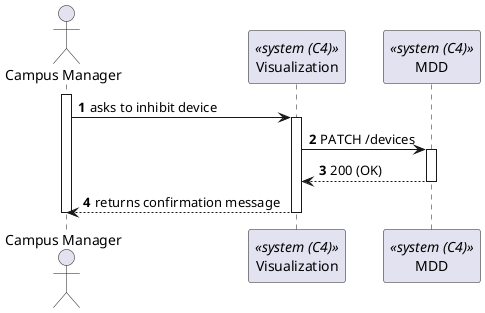 @startuml process-view
autonumber

actor CM as "Campus Manager"
participant UI as "Visualization" <<system (C4)>>
participant MDD as "MDD" <<system (C4)>>

activate CM

CM -> UI : asks to inhibit device
activate UI

UI -> MDD : PATCH /devices
activate MDD
MDD --> UI : 200 (OK)
deactivate MDD

CM <-- UI : returns confirmation message
deactivate UI


deactivate CM

@enduml

